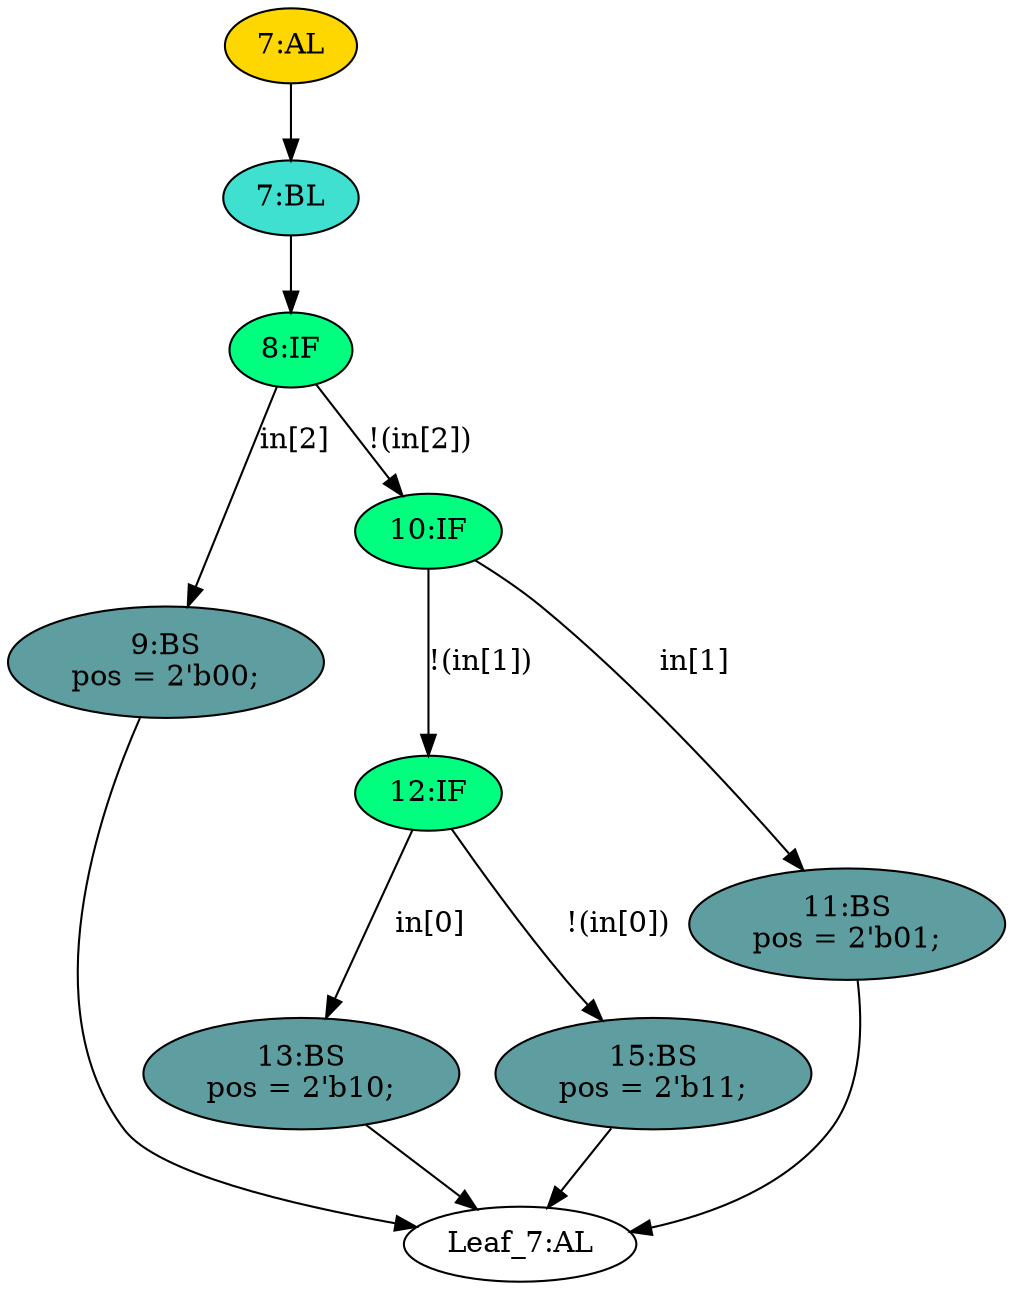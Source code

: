 strict digraph "" {
	node [label="\N"];
	"Leaf_7:AL"	[def_var="['pos']",
		label="Leaf_7:AL"];
	"9:BS"	[ast="<pyverilog.vparser.ast.BlockingSubstitution object at 0x7f8d49921850>",
		fillcolor=cadetblue,
		label="9:BS
pos = 2'b00;",
		statements="[<pyverilog.vparser.ast.BlockingSubstitution object at 0x7f8d49921850>]",
		style=filled,
		typ=BlockingSubstitution];
	"9:BS" -> "Leaf_7:AL"	[cond="[]",
		lineno=None];
	"12:IF"	[ast="<pyverilog.vparser.ast.IfStatement object at 0x7f8d49921ad0>",
		fillcolor=springgreen,
		label="12:IF",
		statements="[]",
		style=filled,
		typ=IfStatement];
	"13:BS"	[ast="<pyverilog.vparser.ast.BlockingSubstitution object at 0x7f8d49921cd0>",
		fillcolor=cadetblue,
		label="13:BS
pos = 2'b10;",
		statements="[<pyverilog.vparser.ast.BlockingSubstitution object at 0x7f8d49921cd0>]",
		style=filled,
		typ=BlockingSubstitution];
	"12:IF" -> "13:BS"	[cond="['in']",
		label="in[0]",
		lineno=12];
	"15:BS"	[ast="<pyverilog.vparser.ast.BlockingSubstitution object at 0x7f8d49921b50>",
		fillcolor=cadetblue,
		label="15:BS
pos = 2'b11;",
		statements="[<pyverilog.vparser.ast.BlockingSubstitution object at 0x7f8d49921b50>]",
		style=filled,
		typ=BlockingSubstitution];
	"12:IF" -> "15:BS"	[cond="['in']",
		label="!(in[0])",
		lineno=12];
	"13:BS" -> "Leaf_7:AL"	[cond="[]",
		lineno=None];
	"10:IF"	[ast="<pyverilog.vparser.ast.IfStatement object at 0x7f8d49921ed0>",
		fillcolor=springgreen,
		label="10:IF",
		statements="[]",
		style=filled,
		typ=IfStatement];
	"10:IF" -> "12:IF"	[cond="['in']",
		label="!(in[1])",
		lineno=10];
	"11:BS"	[ast="<pyverilog.vparser.ast.BlockingSubstitution object at 0x7f8d49921f10>",
		fillcolor=cadetblue,
		label="11:BS
pos = 2'b01;",
		statements="[<pyverilog.vparser.ast.BlockingSubstitution object at 0x7f8d49921f10>]",
		style=filled,
		typ=BlockingSubstitution];
	"10:IF" -> "11:BS"	[cond="['in']",
		label="in[1]",
		lineno=10];
	"11:BS" -> "Leaf_7:AL"	[cond="[]",
		lineno=None];
	"7:BL"	[ast="<pyverilog.vparser.ast.Block object at 0x7f8d49921050>",
		fillcolor=turquoise,
		label="7:BL",
		statements="[]",
		style=filled,
		typ=Block];
	"8:IF"	[ast="<pyverilog.vparser.ast.IfStatement object at 0x7f8d4a073fd0>",
		fillcolor=springgreen,
		label="8:IF",
		statements="[]",
		style=filled,
		typ=IfStatement];
	"7:BL" -> "8:IF"	[cond="[]",
		lineno=None];
	"15:BS" -> "Leaf_7:AL"	[cond="[]",
		lineno=None];
	"7:AL"	[ast="<pyverilog.vparser.ast.Always object at 0x7f8d4a46af50>",
		clk_sens=False,
		fillcolor=gold,
		label="7:AL",
		sens="['in']",
		statements="[]",
		style=filled,
		typ=Always,
		use_var="['in']"];
	"7:AL" -> "7:BL"	[cond="[]",
		lineno=None];
	"8:IF" -> "9:BS"	[cond="['in']",
		label="in[2]",
		lineno=8];
	"8:IF" -> "10:IF"	[cond="['in']",
		label="!(in[2])",
		lineno=8];
}

